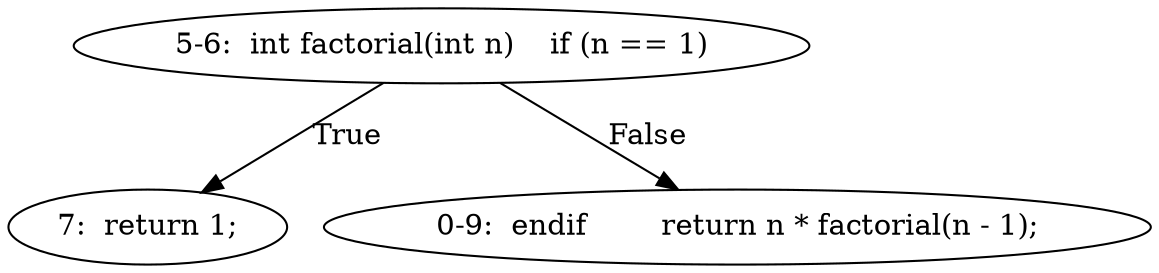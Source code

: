 digraph result_test { 
// graph-vertices
  a1  [label="5-6:  int factorial(int n)	if (n == 1)"]; 
  2  [label="7:  return 1;"]; 
  a2  [label="0-9:  endif	return n * factorial(n - 1);"]; 
// graph-edges
  a1 -> 2  [label="True"]; 
  a1 -> a2  [label="False"]; 
}
